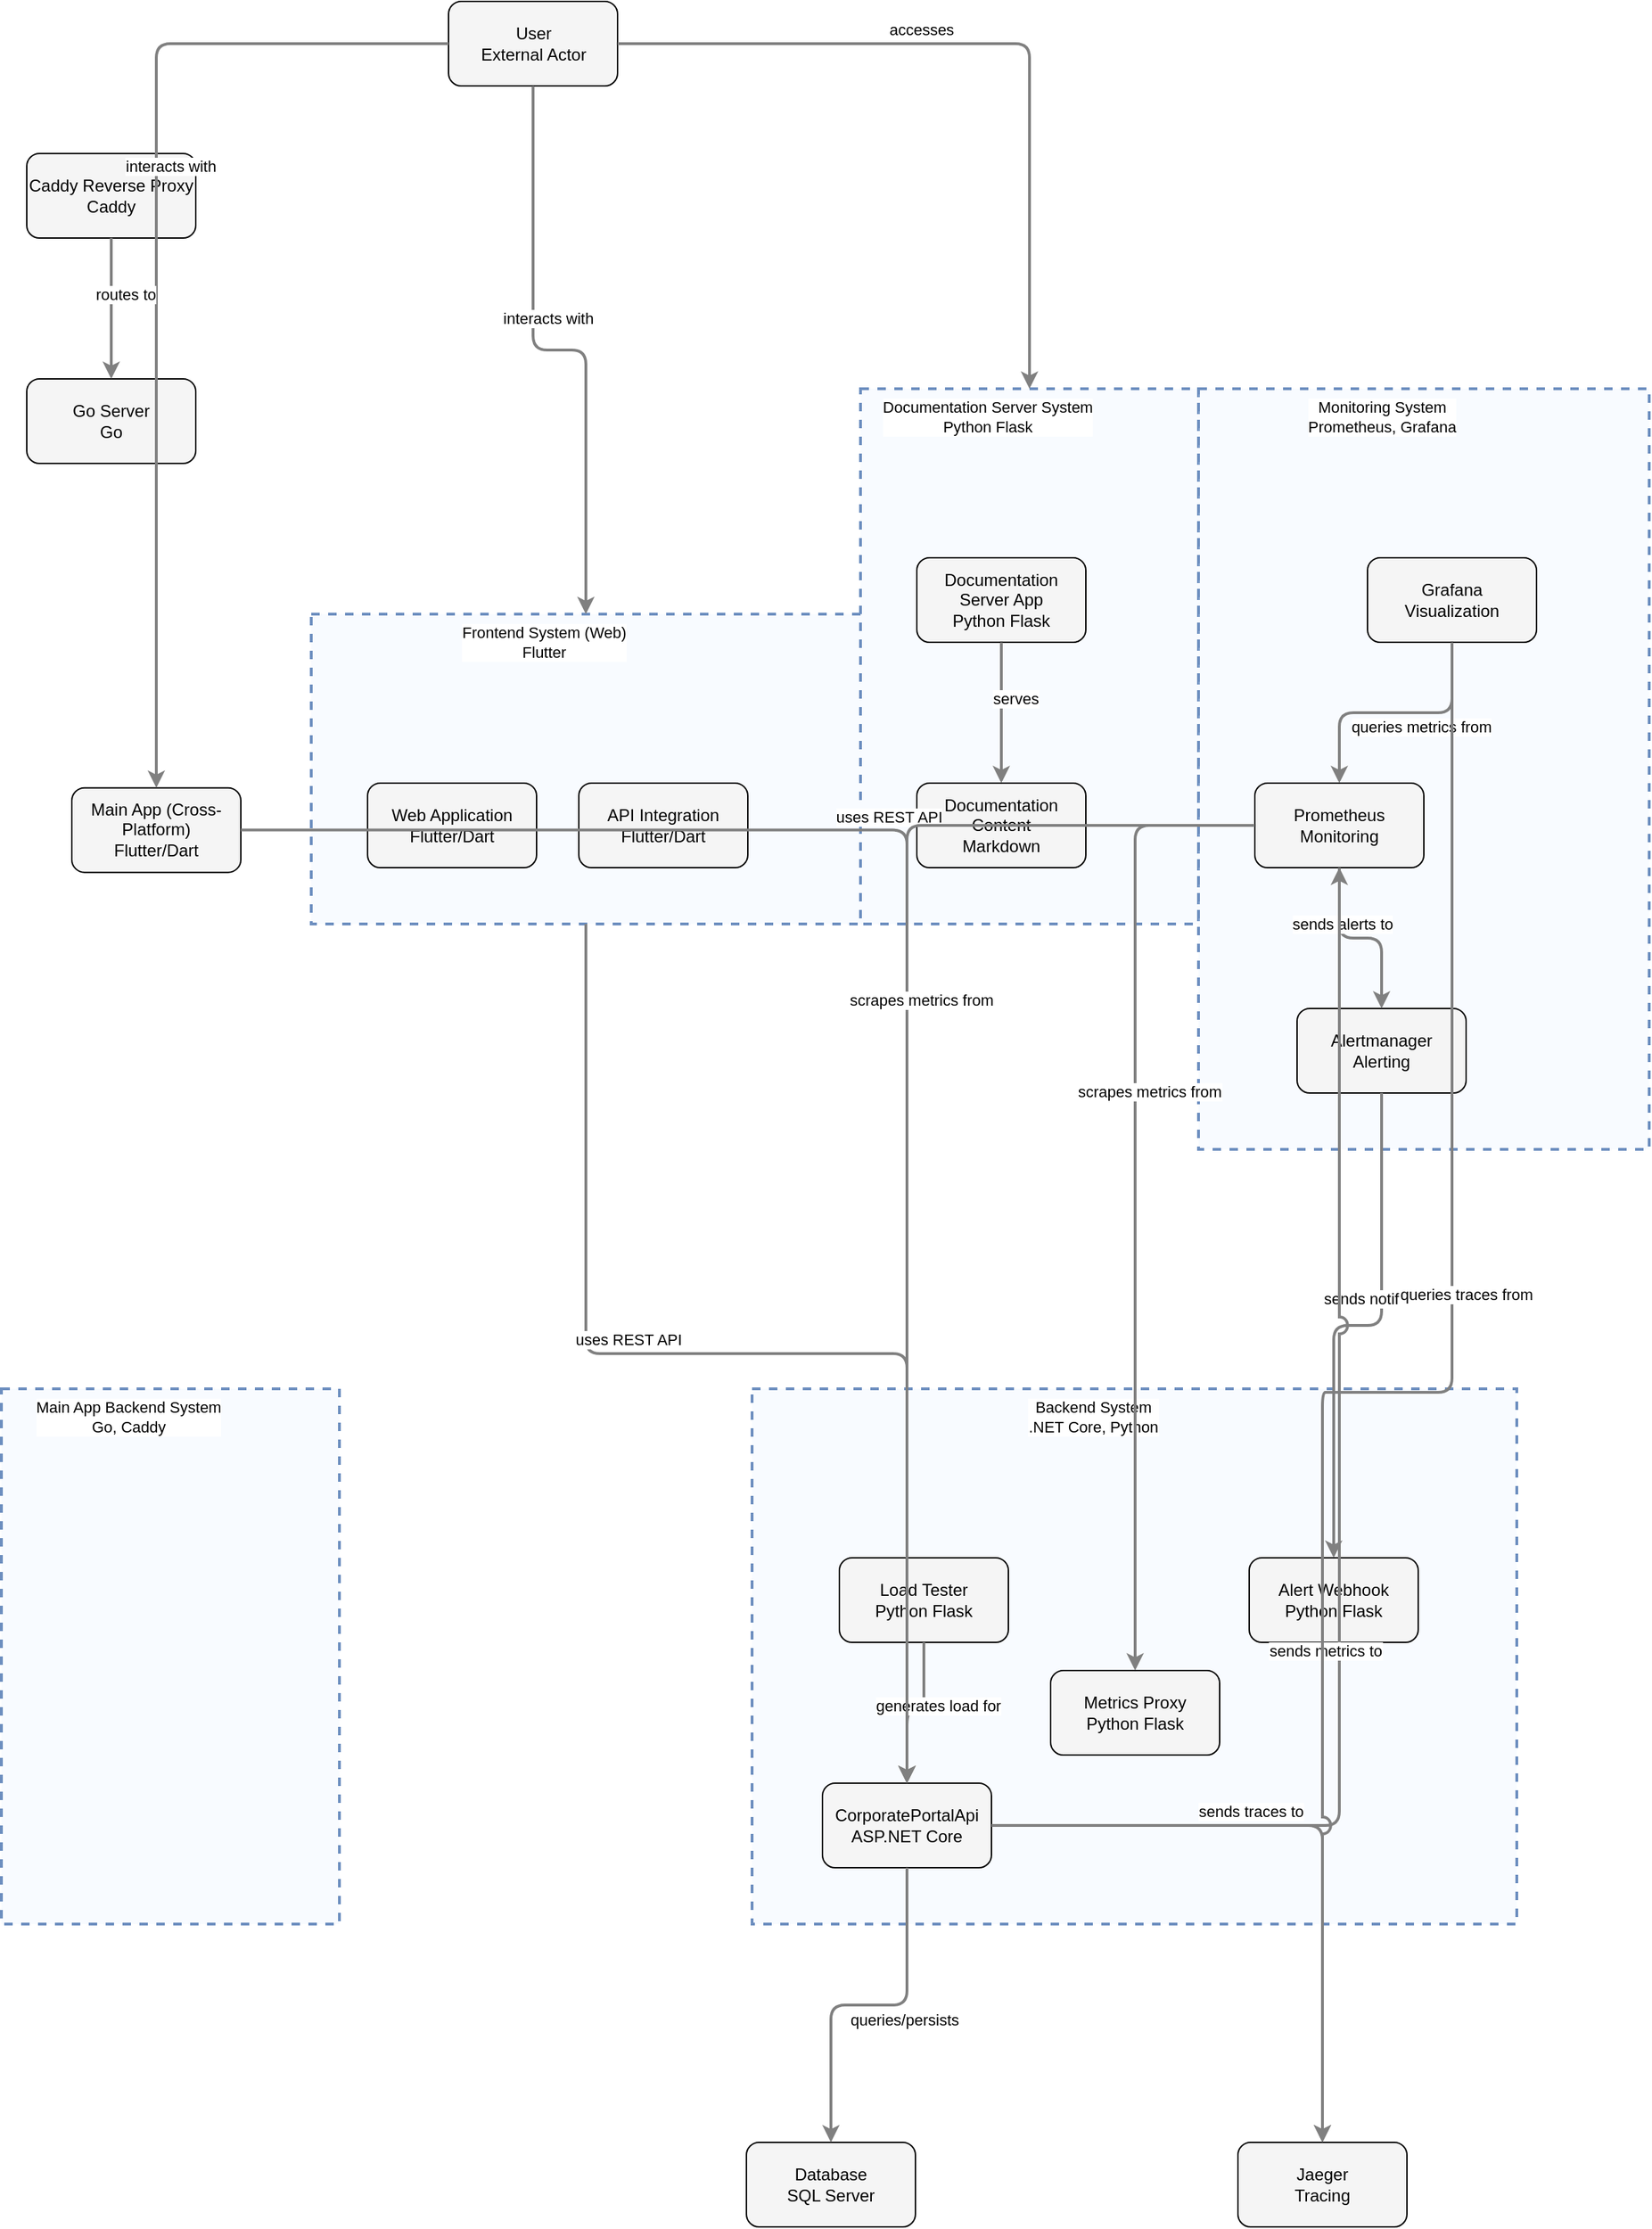<?xml version="1.0" encoding="UTF-8"?>
      <mxfile version="14.6.5" type="device">
        <diagram id="codeviz-diagram" name="System Diagram">
          <mxGraphModel dx="1000" dy="1000" grid="1" gridSize="10" guides="1" tooltips="1" connect="1" arrows="1" fold="1" page="1" pageScale="1" pageWidth="1169" pageHeight="827" math="0" shadow="0">
            <root>
              <mxCell id="0"/>
              <mxCell id="1" parent="0"/>
              <mxCell id="1o" value="" style="html=1;whiteSpace=wrap;container=1;fillColor=#dae8fc;strokeColor=#6c8ebf;dashed=1;fillOpacity=20;strokeWidth=2;containerType=none;recursiveResize=0;movable=1;resizable=1;autosize=0;dropTarget=0" vertex="1" parent="1">
                <mxGeometry x="22" y="997" width="240" height="380" as="geometry"/>
              </mxCell>
              <mxCell id="1_label" value="Main App Backend System&lt;br&gt;Go, Caddy" style="edgeLabel;html=1;align=center;verticalAlign=middle;resizable=0;labelBackgroundColor=white;spacing=5" vertex="1" parent="1">
                <mxGeometry x="30" y="1005" width="164" height="24" as="geometry"/>
              </mxCell>
<mxCell id="2" value="" style="html=1;whiteSpace=wrap;container=1;fillColor=#dae8fc;strokeColor=#6c8ebf;dashed=1;fillOpacity=20;strokeWidth=2;containerType=none;recursiveResize=0;movable=1;resizable=1;autosize=0;dropTarget=0" vertex="1" parent="1">
                <mxGeometry x="632" y="287" width="240" height="380" as="geometry"/>
              </mxCell>
              <mxCell id="2_label" value="Documentation Server System&lt;br&gt;Python Flask" style="edgeLabel;html=1;align=center;verticalAlign=middle;resizable=0;labelBackgroundColor=white;spacing=5" vertex="1" parent="1">
                <mxGeometry x="640" y="295" width="164" height="24" as="geometry"/>
              </mxCell>
<mxCell id="3" value="" style="html=1;whiteSpace=wrap;container=1;fillColor=#dae8fc;strokeColor=#6c8ebf;dashed=1;fillOpacity=20;strokeWidth=2;containerType=none;recursiveResize=0;movable=1;resizable=1;autosize=0;dropTarget=0" vertex="1" parent="1">
                <mxGeometry x="242" y="447" width="390" height="220" as="geometry"/>
              </mxCell>
              <mxCell id="3_label" value="Frontend System (Web)&lt;br&gt;Flutter" style="edgeLabel;html=1;align=center;verticalAlign=middle;resizable=0;labelBackgroundColor=white;spacing=5" vertex="1" parent="1">
                <mxGeometry x="250" y="455" width="314" height="24" as="geometry"/>
              </mxCell>
<mxCell id="4" value="" style="html=1;whiteSpace=wrap;container=1;fillColor=#dae8fc;strokeColor=#6c8ebf;dashed=1;fillOpacity=20;strokeWidth=2;containerType=none;recursiveResize=0;movable=1;resizable=1;autosize=0;dropTarget=0" vertex="1" parent="1">
                <mxGeometry x="872" y="287" width="320" height="540" as="geometry"/>
              </mxCell>
              <mxCell id="4_label" value="Monitoring System&lt;br&gt;Prometheus, Grafana" style="edgeLabel;html=1;align=center;verticalAlign=middle;resizable=0;labelBackgroundColor=white;spacing=5" vertex="1" parent="1">
                <mxGeometry x="880" y="295" width="244" height="24" as="geometry"/>
              </mxCell>
<mxCell id="5" value="" style="html=1;whiteSpace=wrap;container=1;fillColor=#dae8fc;strokeColor=#6c8ebf;dashed=1;fillOpacity=20;strokeWidth=2;containerType=none;recursiveResize=0;movable=1;resizable=1;autosize=0;dropTarget=0" vertex="1" parent="1">
                <mxGeometry x="555" y="997" width="543" height="380" as="geometry"/>
              </mxCell>
              <mxCell id="5_label" value="Backend System&lt;br&gt;.NET Core, Python" style="edgeLabel;html=1;align=center;verticalAlign=middle;resizable=0;labelBackgroundColor=white;spacing=5" vertex="1" parent="1">
                <mxGeometry x="563" y="1005" width="467" height="24" as="geometry"/>
              </mxCell>
              <mxCell id="16" value="Main App (Cross-Platform)&lt;br&gt;Flutter/Dart" style="rounded=1;whiteSpace=wrap;html=1;fillColor=#f5f5f5" vertex="1" parent="1">
                    <mxGeometry x="72" y="570.333" width="120" height="60" as="geometry"/>
                  </mxCell>
<mxCell id="21" value="Database&lt;br&gt;SQL Server" style="rounded=1;whiteSpace=wrap;html=1;fillColor=#f5f5f5" vertex="1" parent="1">
                    <mxGeometry x="551" y="1532" width="120" height="60" as="geometry"/>
                  </mxCell>
<mxCell id="22" value="Jaeger&lt;br&gt;Tracing" style="rounded=1;whiteSpace=wrap;html=1;fillColor=#f5f5f5" vertex="1" parent="1">
                    <mxGeometry x="900" y="1532" width="120" height="60" as="geometry"/>
                  </mxCell>
<mxCell id="6" value="User&lt;br&gt;External Actor" style="rounded=1;whiteSpace=wrap;html=1;fillColor=#f5f5f5" vertex="1" parent="1">
                    <mxGeometry x="339.5" y="12" width="120" height="60" as="geometry"/>
                  </mxCell>
<mxCell id="10" value="Metrics Proxy&lt;br&gt;Python Flask" style="rounded=1;whiteSpace=wrap;html=1;fillColor=#f5f5f5" vertex="1" parent="5">
                    <mxGeometry x="212" y="200" width="120" height="60" as="geometry"/>
                  </mxCell>
<mxCell id="11" value="Prometheus&lt;br&gt;Monitoring" style="rounded=1;whiteSpace=wrap;html=1;fillColor=#f5f5f5" vertex="1" parent="4">
                    <mxGeometry x="40" y="280" width="120" height="60" as="geometry"/>
                  </mxCell>
<mxCell id="12" value="Alertmanager&lt;br&gt;Alerting" style="rounded=1;whiteSpace=wrap;html=1;fillColor=#f5f5f5" vertex="1" parent="4">
                    <mxGeometry x="70" y="440" width="120" height="60" as="geometry"/>
                  </mxCell>
<mxCell id="13" value="Grafana&lt;br&gt;Visualization" style="rounded=1;whiteSpace=wrap;html=1;fillColor=#f5f5f5" vertex="1" parent="4">
                    <mxGeometry x="120" y="120" width="120" height="60" as="geometry"/>
                  </mxCell>
<mxCell id="14" value="Web Application&lt;br&gt;Flutter/Dart" style="rounded=1;whiteSpace=wrap;html=1;fillColor=#f5f5f5" vertex="1" parent="3">
                    <mxGeometry x="40" y="120" width="120" height="60" as="geometry"/>
                  </mxCell>
<mxCell id="15" value="API Integration&lt;br&gt;Flutter/Dart" style="rounded=1;whiteSpace=wrap;html=1;fillColor=#f5f5f5" vertex="1" parent="3">
                    <mxGeometry x="190" y="120" width="120" height="60" as="geometry"/>
                  </mxCell>
<mxCell id="17" value="Documentation Server App&lt;br&gt;Python Flask" style="rounded=1;whiteSpace=wrap;html=1;fillColor=#f5f5f5" vertex="1" parent="2">
                    <mxGeometry x="40" y="120" width="120" height="60" as="geometry"/>
                  </mxCell>
<mxCell id="18" value="Documentation Content&lt;br&gt;Markdown" style="rounded=1;whiteSpace=wrap;html=1;fillColor=#f5f5f5" vertex="1" parent="2">
                    <mxGeometry x="40" y="280" width="120" height="60" as="geometry"/>
                  </mxCell>
<mxCell id="19" value="Caddy Reverse Proxy&lt;br&gt;Caddy" style="rounded=1;whiteSpace=wrap;html=1;fillColor=#f5f5f5" vertex="1" parent="1">
                    <mxGeometry x="40" y="120" width="120" height="60" as="geometry"/>
                  </mxCell>
<mxCell id="20" value="Go Server&lt;br&gt;Go" style="rounded=1;whiteSpace=wrap;html=1;fillColor=#f5f5f5" vertex="1" parent="1">
                    <mxGeometry x="40" y="280" width="120" height="60" as="geometry"/>
                  </mxCell>
<mxCell id="7" value="CorporatePortalApi&lt;br&gt;ASP.NET Core" style="rounded=1;whiteSpace=wrap;html=1;fillColor=#f5f5f5" vertex="1" parent="5">
                    <mxGeometry x="50" y="280" width="120" height="60" as="geometry"/>
                  </mxCell>
<mxCell id="8" value="Alert Webhook&lt;br&gt;Python Flask" style="rounded=1;whiteSpace=wrap;html=1;fillColor=#f5f5f5" vertex="1" parent="5">
                    <mxGeometry x="353" y="120" width="120" height="60" as="geometry"/>
                  </mxCell>
<mxCell id="9" value="Load Tester&lt;br&gt;Python Flask" style="rounded=1;whiteSpace=wrap;html=1;fillColor=#f5f5f5" vertex="1" parent="5">
                    <mxGeometry x="62" y="120" width="120" height="60" as="geometry"/>
                  </mxCell>
              <mxCell id="edge-6" style="edgeStyle=orthogonalEdgeStyle;rounded=1;orthogonalLoop=1;jettySize=auto;html=1;strokeColor=#808080;strokeWidth=2;jumpStyle=arc;jumpSize=10;spacing=15;labelBackgroundColor=white;labelBorderColor=none" edge="1" parent="1" source="16" target="1">
                  <mxGeometry relative="1" as="geometry"/>
                </mxCell>
                <mxCell id="edge-6_label" value="uses" style="edgeLabel;html=1;align=center;verticalAlign=middle;resizable=0;points=[];" vertex="1" connectable="0" parent="edge-6">
                  <mxGeometry x="-0.2" y="10" relative="1" as="geometry">
                    <mxPoint as="offset"/>
                  </mxGeometry>
                </mxCell>
<mxCell id="edge-5" style="edgeStyle=orthogonalEdgeStyle;rounded=1;orthogonalLoop=1;jettySize=auto;html=1;strokeColor=#808080;strokeWidth=2;jumpStyle=arc;jumpSize=10;spacing=15;labelBackgroundColor=white;labelBorderColor=none" edge="1" parent="1" source="16" target="7">
                  <mxGeometry relative="1" as="geometry"/>
                </mxCell>
                <mxCell id="edge-5_label" value="uses REST API" style="edgeLabel;html=1;align=center;verticalAlign=middle;resizable=0;points=[];" vertex="1" connectable="0" parent="edge-5">
                  <mxGeometry x="-0.2" y="10" relative="1" as="geometry">
                    <mxPoint as="offset"/>
                  </mxGeometry>
                </mxCell>
<mxCell id="edge-3" style="edgeStyle=orthogonalEdgeStyle;rounded=1;orthogonalLoop=1;jettySize=auto;html=1;strokeColor=#808080;strokeWidth=2;jumpStyle=arc;jumpSize=10;spacing=15;labelBackgroundColor=white;labelBorderColor=none" edge="1" parent="1" source="6" target="2">
                  <mxGeometry relative="1" as="geometry"/>
                </mxCell>
                <mxCell id="edge-3_label" value="accesses" style="edgeLabel;html=1;align=center;verticalAlign=middle;resizable=0;points=[];" vertex="1" connectable="0" parent="edge-3">
                  <mxGeometry x="-0.2" y="10" relative="1" as="geometry">
                    <mxPoint as="offset"/>
                  </mxGeometry>
                </mxCell>
<mxCell id="edge-1" style="edgeStyle=orthogonalEdgeStyle;rounded=1;orthogonalLoop=1;jettySize=auto;html=1;strokeColor=#808080;strokeWidth=2;jumpStyle=arc;jumpSize=10;spacing=15;labelBackgroundColor=white;labelBorderColor=none" edge="1" parent="1" source="6" target="3">
                  <mxGeometry relative="1" as="geometry"/>
                </mxCell>
                <mxCell id="edge-1_label" value="interacts with" style="edgeLabel;html=1;align=center;verticalAlign=middle;resizable=0;points=[];" vertex="1" connectable="0" parent="edge-1">
                  <mxGeometry x="-0.2" y="10" relative="1" as="geometry">
                    <mxPoint as="offset"/>
                  </mxGeometry>
                </mxCell>
<mxCell id="edge-2" style="edgeStyle=orthogonalEdgeStyle;rounded=1;orthogonalLoop=1;jettySize=auto;html=1;strokeColor=#808080;strokeWidth=2;jumpStyle=arc;jumpSize=10;spacing=15;labelBackgroundColor=white;labelBorderColor=none" edge="1" parent="1" source="6" target="16">
                  <mxGeometry relative="1" as="geometry"/>
                </mxCell>
                <mxCell id="edge-2_label" value="interacts with" style="edgeLabel;html=1;align=center;verticalAlign=middle;resizable=0;points=[];" vertex="1" connectable="0" parent="edge-2">
                  <mxGeometry x="-0.2" y="10" relative="1" as="geometry">
                    <mxPoint as="offset"/>
                  </mxGeometry>
                </mxCell>
<mxCell id="edge-4" style="edgeStyle=orthogonalEdgeStyle;rounded=1;orthogonalLoop=1;jettySize=auto;html=1;strokeColor=#808080;strokeWidth=2;jumpStyle=arc;jumpSize=10;spacing=15;labelBackgroundColor=white;labelBorderColor=none" edge="1" parent="1" source="3" target="7">
                  <mxGeometry relative="1" as="geometry"/>
                </mxCell>
                <mxCell id="edge-4_label" value="uses REST API" style="edgeLabel;html=1;align=center;verticalAlign=middle;resizable=0;points=[];" vertex="1" connectable="0" parent="edge-4">
                  <mxGeometry x="-0.2" y="10" relative="1" as="geometry">
                    <mxPoint as="offset"/>
                  </mxGeometry>
                </mxCell>
<mxCell id="edge-16" style="edgeStyle=orthogonalEdgeStyle;rounded=1;orthogonalLoop=1;jettySize=auto;html=1;strokeColor=#808080;strokeWidth=2;jumpStyle=arc;jumpSize=10;spacing=15;labelBackgroundColor=white;labelBorderColor=none" edge="1" parent="1" source="9" target="7">
                  <mxGeometry relative="1" as="geometry"/>
                </mxCell>
                <mxCell id="edge-16_label" value="generates load for" style="edgeLabel;html=1;align=center;verticalAlign=middle;resizable=0;points=[];" vertex="1" connectable="0" parent="edge-16">
                  <mxGeometry x="-0.2" y="10" relative="1" as="geometry">
                    <mxPoint as="offset"/>
                  </mxGeometry>
                </mxCell>
<mxCell id="edge-10" style="edgeStyle=orthogonalEdgeStyle;rounded=1;orthogonalLoop=1;jettySize=auto;html=1;strokeColor=#808080;strokeWidth=2;jumpStyle=arc;jumpSize=10;spacing=15;labelBackgroundColor=white;labelBorderColor=none" edge="1" parent="1" source="11" target="7">
                  <mxGeometry relative="1" as="geometry"/>
                </mxCell>
                <mxCell id="edge-10_label" value="scrapes metrics from" style="edgeLabel;html=1;align=center;verticalAlign=middle;resizable=0;points=[];" vertex="1" connectable="0" parent="edge-10">
                  <mxGeometry x="-0.2" y="10" relative="1" as="geometry">
                    <mxPoint as="offset"/>
                  </mxGeometry>
                </mxCell>
<mxCell id="edge-11" style="edgeStyle=orthogonalEdgeStyle;rounded=1;orthogonalLoop=1;jettySize=auto;html=1;strokeColor=#808080;strokeWidth=2;jumpStyle=arc;jumpSize=10;spacing=15;labelBackgroundColor=white;labelBorderColor=none" edge="1" parent="1" source="11" target="10">
                  <mxGeometry relative="1" as="geometry"/>
                </mxCell>
                <mxCell id="edge-11_label" value="scrapes metrics from" style="edgeLabel;html=1;align=center;verticalAlign=middle;resizable=0;points=[];" vertex="1" connectable="0" parent="edge-11">
                  <mxGeometry x="-0.2" y="10" relative="1" as="geometry">
                    <mxPoint as="offset"/>
                  </mxGeometry>
                </mxCell>
<mxCell id="edge-12" style="edgeStyle=orthogonalEdgeStyle;rounded=1;orthogonalLoop=1;jettySize=auto;html=1;strokeColor=#808080;strokeWidth=2;jumpStyle=arc;jumpSize=10;spacing=15;labelBackgroundColor=white;labelBorderColor=none" edge="1" parent="1" source="11" target="12">
                  <mxGeometry relative="1" as="geometry"/>
                </mxCell>
                <mxCell id="edge-12_label" value="sends alerts to" style="edgeLabel;html=1;align=center;verticalAlign=middle;resizable=0;points=[];" vertex="1" connectable="0" parent="edge-12">
                  <mxGeometry x="-0.2" y="10" relative="1" as="geometry">
                    <mxPoint as="offset"/>
                  </mxGeometry>
                </mxCell>
<mxCell id="edge-13" style="edgeStyle=orthogonalEdgeStyle;rounded=1;orthogonalLoop=1;jettySize=auto;html=1;strokeColor=#808080;strokeWidth=2;jumpStyle=arc;jumpSize=10;spacing=15;labelBackgroundColor=white;labelBorderColor=none" edge="1" parent="1" source="12" target="8">
                  <mxGeometry relative="1" as="geometry"/>
                </mxCell>
                <mxCell id="edge-13_label" value="sends notifications to" style="edgeLabel;html=1;align=center;verticalAlign=middle;resizable=0;points=[];" vertex="1" connectable="0" parent="edge-13">
                  <mxGeometry x="-0.2" y="10" relative="1" as="geometry">
                    <mxPoint as="offset"/>
                  </mxGeometry>
                </mxCell>
<mxCell id="edge-8" style="edgeStyle=orthogonalEdgeStyle;rounded=1;orthogonalLoop=1;jettySize=auto;html=1;strokeColor=#808080;strokeWidth=2;jumpStyle=arc;jumpSize=10;spacing=15;labelBackgroundColor=white;labelBorderColor=none" edge="1" parent="1" source="7" target="11">
                  <mxGeometry relative="1" as="geometry"/>
                </mxCell>
                <mxCell id="edge-8_label" value="sends metrics to" style="edgeLabel;html=1;align=center;verticalAlign=middle;resizable=0;points=[];" vertex="1" connectable="0" parent="edge-8">
                  <mxGeometry x="-0.2" y="10" relative="1" as="geometry">
                    <mxPoint as="offset"/>
                  </mxGeometry>
                </mxCell>
<mxCell id="edge-7" style="edgeStyle=orthogonalEdgeStyle;rounded=1;orthogonalLoop=1;jettySize=auto;html=1;strokeColor=#808080;strokeWidth=2;jumpStyle=arc;jumpSize=10;spacing=15;labelBackgroundColor=white;labelBorderColor=none" edge="1" parent="1" source="7" target="21">
                  <mxGeometry relative="1" as="geometry"/>
                </mxCell>
                <mxCell id="edge-7_label" value="queries/persists" style="edgeLabel;html=1;align=center;verticalAlign=middle;resizable=0;points=[];" vertex="1" connectable="0" parent="edge-7">
                  <mxGeometry x="-0.2" y="10" relative="1" as="geometry">
                    <mxPoint as="offset"/>
                  </mxGeometry>
                </mxCell>
<mxCell id="edge-9" style="edgeStyle=orthogonalEdgeStyle;rounded=1;orthogonalLoop=1;jettySize=auto;html=1;strokeColor=#808080;strokeWidth=2;jumpStyle=arc;jumpSize=10;spacing=15;labelBackgroundColor=white;labelBorderColor=none" edge="1" parent="1" source="7" target="22">
                  <mxGeometry relative="1" as="geometry"/>
                </mxCell>
                <mxCell id="edge-9_label" value="sends traces to" style="edgeLabel;html=1;align=center;verticalAlign=middle;resizable=0;points=[];" vertex="1" connectable="0" parent="edge-9">
                  <mxGeometry x="-0.2" y="10" relative="1" as="geometry">
                    <mxPoint as="offset"/>
                  </mxGeometry>
                </mxCell>
<mxCell id="edge-14" style="edgeStyle=orthogonalEdgeStyle;rounded=1;orthogonalLoop=1;jettySize=auto;html=1;strokeColor=#808080;strokeWidth=2;jumpStyle=arc;jumpSize=10;spacing=15;labelBackgroundColor=white;labelBorderColor=none" edge="1" parent="1" source="13" target="11">
                  <mxGeometry relative="1" as="geometry"/>
                </mxCell>
                <mxCell id="edge-14_label" value="queries metrics from" style="edgeLabel;html=1;align=center;verticalAlign=middle;resizable=0;points=[];" vertex="1" connectable="0" parent="edge-14">
                  <mxGeometry x="-0.2" y="10" relative="1" as="geometry">
                    <mxPoint as="offset"/>
                  </mxGeometry>
                </mxCell>
<mxCell id="edge-15" style="edgeStyle=orthogonalEdgeStyle;rounded=1;orthogonalLoop=1;jettySize=auto;html=1;strokeColor=#808080;strokeWidth=2;jumpStyle=arc;jumpSize=10;spacing=15;labelBackgroundColor=white;labelBorderColor=none" edge="1" parent="1" source="13" target="22">
                  <mxGeometry relative="1" as="geometry"/>
                </mxCell>
                <mxCell id="edge-15_label" value="queries traces from" style="edgeLabel;html=1;align=center;verticalAlign=middle;resizable=0;points=[];" vertex="1" connectable="0" parent="edge-15">
                  <mxGeometry x="-0.2" y="10" relative="1" as="geometry">
                    <mxPoint as="offset"/>
                  </mxGeometry>
                </mxCell>
<mxCell id="edge-17" style="edgeStyle=orthogonalEdgeStyle;rounded=1;orthogonalLoop=1;jettySize=auto;html=1;strokeColor=#808080;strokeWidth=2;jumpStyle=arc;jumpSize=10;spacing=15;labelBackgroundColor=white;labelBorderColor=none" edge="1" parent="1" source="17" target="18">
                  <mxGeometry relative="1" as="geometry"/>
                </mxCell>
                <mxCell id="edge-17_label" value="serves" style="edgeLabel;html=1;align=center;verticalAlign=middle;resizable=0;points=[];" vertex="1" connectable="0" parent="edge-17">
                  <mxGeometry x="-0.2" y="10" relative="1" as="geometry">
                    <mxPoint as="offset"/>
                  </mxGeometry>
                </mxCell>
<mxCell id="edge-18" style="edgeStyle=orthogonalEdgeStyle;rounded=1;orthogonalLoop=1;jettySize=auto;html=1;strokeColor=#808080;strokeWidth=2;jumpStyle=arc;jumpSize=10;spacing=15;labelBackgroundColor=white;labelBorderColor=none" edge="1" parent="1" source="19" target="20">
                  <mxGeometry relative="1" as="geometry"/>
                </mxCell>
                <mxCell id="edge-18_label" value="routes to" style="edgeLabel;html=1;align=center;verticalAlign=middle;resizable=0;points=[];" vertex="1" connectable="0" parent="edge-18">
                  <mxGeometry x="-0.2" y="10" relative="1" as="geometry">
                    <mxPoint as="offset"/>
                  </mxGeometry>
                </mxCell>
            </root>
          </mxGraphModel>
        </diagram>
      </mxfile>